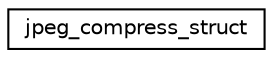 digraph "Graphical Class Hierarchy"
{
  edge [fontname="Helvetica",fontsize="10",labelfontname="Helvetica",labelfontsize="10"];
  node [fontname="Helvetica",fontsize="10",shape=record];
  rankdir="LR";
  Node1 [label="jpeg_compress_struct",height=0.2,width=0.4,color="black", fillcolor="white", style="filled",URL="$structjpeg__compress__struct.html"];
}
